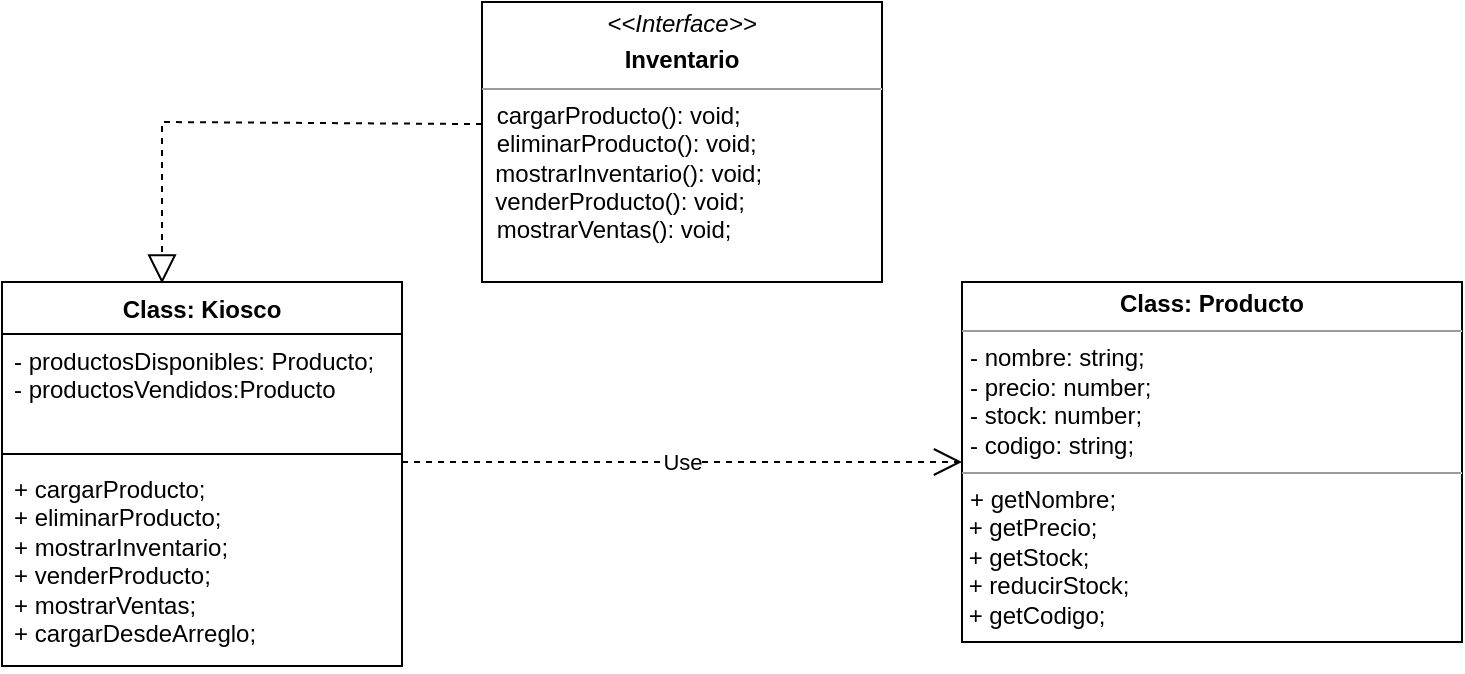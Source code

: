 <mxfile version="21.7.0" type="google">
  <diagram name="Página-1" id="55NXGsGEGodfM5RHdOor">
    <mxGraphModel dx="1674" dy="758" grid="1" gridSize="10" guides="1" tooltips="1" connect="1" arrows="1" fold="1" page="1" pageScale="1" pageWidth="827" pageHeight="1169" math="0" shadow="0">
      <root>
        <mxCell id="0" />
        <mxCell id="1" parent="0" />
        <mxCell id="gYuFQbLw6EWlEDk_4e0a-1" value="&lt;p style=&quot;margin:0px;margin-top:4px;text-align:center;&quot;&gt;&lt;i&gt;&amp;lt;&amp;lt;Interface&amp;gt;&amp;gt;&lt;/i&gt;&lt;/p&gt;&lt;p style=&quot;margin:0px;margin-top:4px;text-align:center;&quot;&gt;&lt;b&gt;Inventario&lt;/b&gt;&lt;br&gt;&lt;/p&gt;&lt;hr size=&quot;1&quot;&gt;&lt;p style=&quot;margin:0px;margin-left:4px;&quot;&gt;&amp;nbsp;cargarProducto(): void;&lt;br&gt;&amp;nbsp;eliminarProducto(): void;&lt;/p&gt;&amp;nbsp; mostrarInventario(): void;&lt;br&gt;&amp;nbsp; venderProducto(): void;&lt;br&gt;&lt;p style=&quot;margin:0px;margin-left:4px;&quot;&gt;&amp;nbsp;mostrarVentas(): void;&lt;br&gt;&lt;/p&gt;" style="verticalAlign=top;align=left;overflow=fill;fontSize=12;fontFamily=Helvetica;html=1;whiteSpace=wrap;" parent="1" vertex="1">
          <mxGeometry x="320" y="20" width="200" height="140" as="geometry" />
        </mxCell>
        <mxCell id="gYuFQbLw6EWlEDk_4e0a-2" value="Class: Kiosco" style="swimlane;fontStyle=1;align=center;verticalAlign=top;childLayout=stackLayout;horizontal=1;startSize=26;horizontalStack=0;resizeParent=1;resizeParentMax=0;resizeLast=0;collapsible=1;marginBottom=0;whiteSpace=wrap;html=1;" parent="1" vertex="1">
          <mxGeometry x="80" y="160" width="200" height="192" as="geometry" />
        </mxCell>
        <mxCell id="gYuFQbLw6EWlEDk_4e0a-3" value="- productosDisponibles: Producto;&lt;br&gt;- productosVendidos:Producto" style="text;strokeColor=none;fillColor=none;align=left;verticalAlign=top;spacingLeft=4;spacingRight=4;overflow=hidden;rotatable=0;points=[[0,0.5],[1,0.5]];portConstraint=eastwest;whiteSpace=wrap;html=1;" parent="gYuFQbLw6EWlEDk_4e0a-2" vertex="1">
          <mxGeometry y="26" width="200" height="56" as="geometry" />
        </mxCell>
        <mxCell id="gYuFQbLw6EWlEDk_4e0a-4" value="" style="line;strokeWidth=1;fillColor=none;align=left;verticalAlign=middle;spacingTop=-1;spacingLeft=3;spacingRight=3;rotatable=0;labelPosition=right;points=[];portConstraint=eastwest;strokeColor=inherit;" parent="gYuFQbLw6EWlEDk_4e0a-2" vertex="1">
          <mxGeometry y="82" width="200" height="8" as="geometry" />
        </mxCell>
        <mxCell id="gYuFQbLw6EWlEDk_4e0a-5" value="+ cargarProducto;&lt;br&gt;+ eliminarProducto;&lt;br&gt;+ mostrarInventario;&lt;br&gt;+ venderProducto;&lt;br&gt;+ mostrarVentas;&lt;br&gt;+ cargarDesdeArreglo;" style="text;strokeColor=none;fillColor=none;align=left;verticalAlign=top;spacingLeft=4;spacingRight=4;overflow=hidden;rotatable=0;points=[[0,0.5],[1,0.5]];portConstraint=eastwest;whiteSpace=wrap;html=1;" parent="gYuFQbLw6EWlEDk_4e0a-2" vertex="1">
          <mxGeometry y="90" width="200" height="102" as="geometry" />
        </mxCell>
        <mxCell id="uX_9rLLdU68cVupdmD__-1" value="&lt;p style=&quot;margin:0px;margin-top:4px;text-align:center;&quot;&gt;&lt;b&gt;Class: Producto&lt;/b&gt;&lt;/p&gt;&lt;hr size=&quot;1&quot;&gt;&lt;p style=&quot;margin:0px;margin-left:4px;&quot;&gt;- nombre: string;&lt;/p&gt;&lt;p style=&quot;margin:0px;margin-left:4px;&quot;&gt;- precio: number;&lt;/p&gt;&lt;p style=&quot;border-color: var(--border-color); margin: 0px 0px 0px 4px;&quot;&gt;- stock: number;&lt;/p&gt;&lt;p style=&quot;border-color: var(--border-color); margin: 0px 0px 0px 4px;&quot;&gt;- codigo: string;&lt;/p&gt;&lt;hr size=&quot;1&quot;&gt;&lt;p style=&quot;margin:0px;margin-left:4px;&quot;&gt;+ getNombre;&lt;/p&gt;&amp;nbsp;+ getPrecio;&lt;br&gt;&amp;nbsp;+ getStock;&lt;br&gt;&amp;nbsp;+ reducirStock;&lt;br&gt;&lt;span style=&quot;background-color: initial;&quot;&gt;&amp;nbsp;+ getCodigo;&lt;/span&gt;" style="verticalAlign=top;align=left;overflow=fill;fontSize=12;fontFamily=Helvetica;html=1;whiteSpace=wrap;" parent="1" vertex="1">
          <mxGeometry x="560" y="160" width="250" height="180" as="geometry" />
        </mxCell>
        <mxCell id="uX_9rLLdU68cVupdmD__-3" value="" style="endArrow=block;dashed=1;endFill=0;endSize=12;html=1;rounded=0;exitX=0;exitY=0.436;exitDx=0;exitDy=0;exitPerimeter=0;entryX=0.4;entryY=0.004;entryDx=0;entryDy=0;entryPerimeter=0;" parent="1" source="gYuFQbLw6EWlEDk_4e0a-1" target="gYuFQbLw6EWlEDk_4e0a-2" edge="1">
          <mxGeometry width="160" relative="1" as="geometry">
            <mxPoint x="330" y="390" as="sourcePoint" />
            <mxPoint x="490" y="390" as="targetPoint" />
            <Array as="points">
              <mxPoint x="160" y="80" />
            </Array>
          </mxGeometry>
        </mxCell>
        <mxCell id="uX_9rLLdU68cVupdmD__-4" value="Use" style="endArrow=open;endSize=12;dashed=1;html=1;rounded=0;" parent="1" target="uX_9rLLdU68cVupdmD__-1" edge="1">
          <mxGeometry width="160" relative="1" as="geometry">
            <mxPoint x="280" y="250" as="sourcePoint" />
            <mxPoint x="490" y="260" as="targetPoint" />
          </mxGeometry>
        </mxCell>
      </root>
    </mxGraphModel>
  </diagram>
</mxfile>

